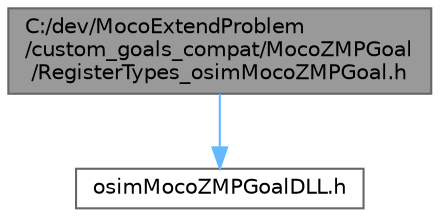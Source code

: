digraph "C:/dev/MocoExtendProblem/custom_goals_compat/MocoZMPGoal/RegisterTypes_osimMocoZMPGoal.h"
{
 // LATEX_PDF_SIZE
  bgcolor="transparent";
  edge [fontname=Helvetica,fontsize=10,labelfontname=Helvetica,labelfontsize=10];
  node [fontname=Helvetica,fontsize=10,shape=box,height=0.2,width=0.4];
  Node1 [id="Node000001",label="C:/dev/MocoExtendProblem\l/custom_goals_compat/MocoZMPGoal\l/RegisterTypes_osimMocoZMPGoal.h",height=0.2,width=0.4,color="gray40", fillcolor="grey60", style="filled", fontcolor="black",tooltip=" "];
  Node1 -> Node2 [id="edge1_Node000001_Node000002",color="steelblue1",style="solid",tooltip=" "];
  Node2 [id="Node000002",label="osimMocoZMPGoalDLL.h",height=0.2,width=0.4,color="grey40", fillcolor="white", style="filled",URL="$compat_2_moco_z_m_p_goal_2osim_moco_z_m_p_goal_d_l_l_8h.html",tooltip=" "];
}
